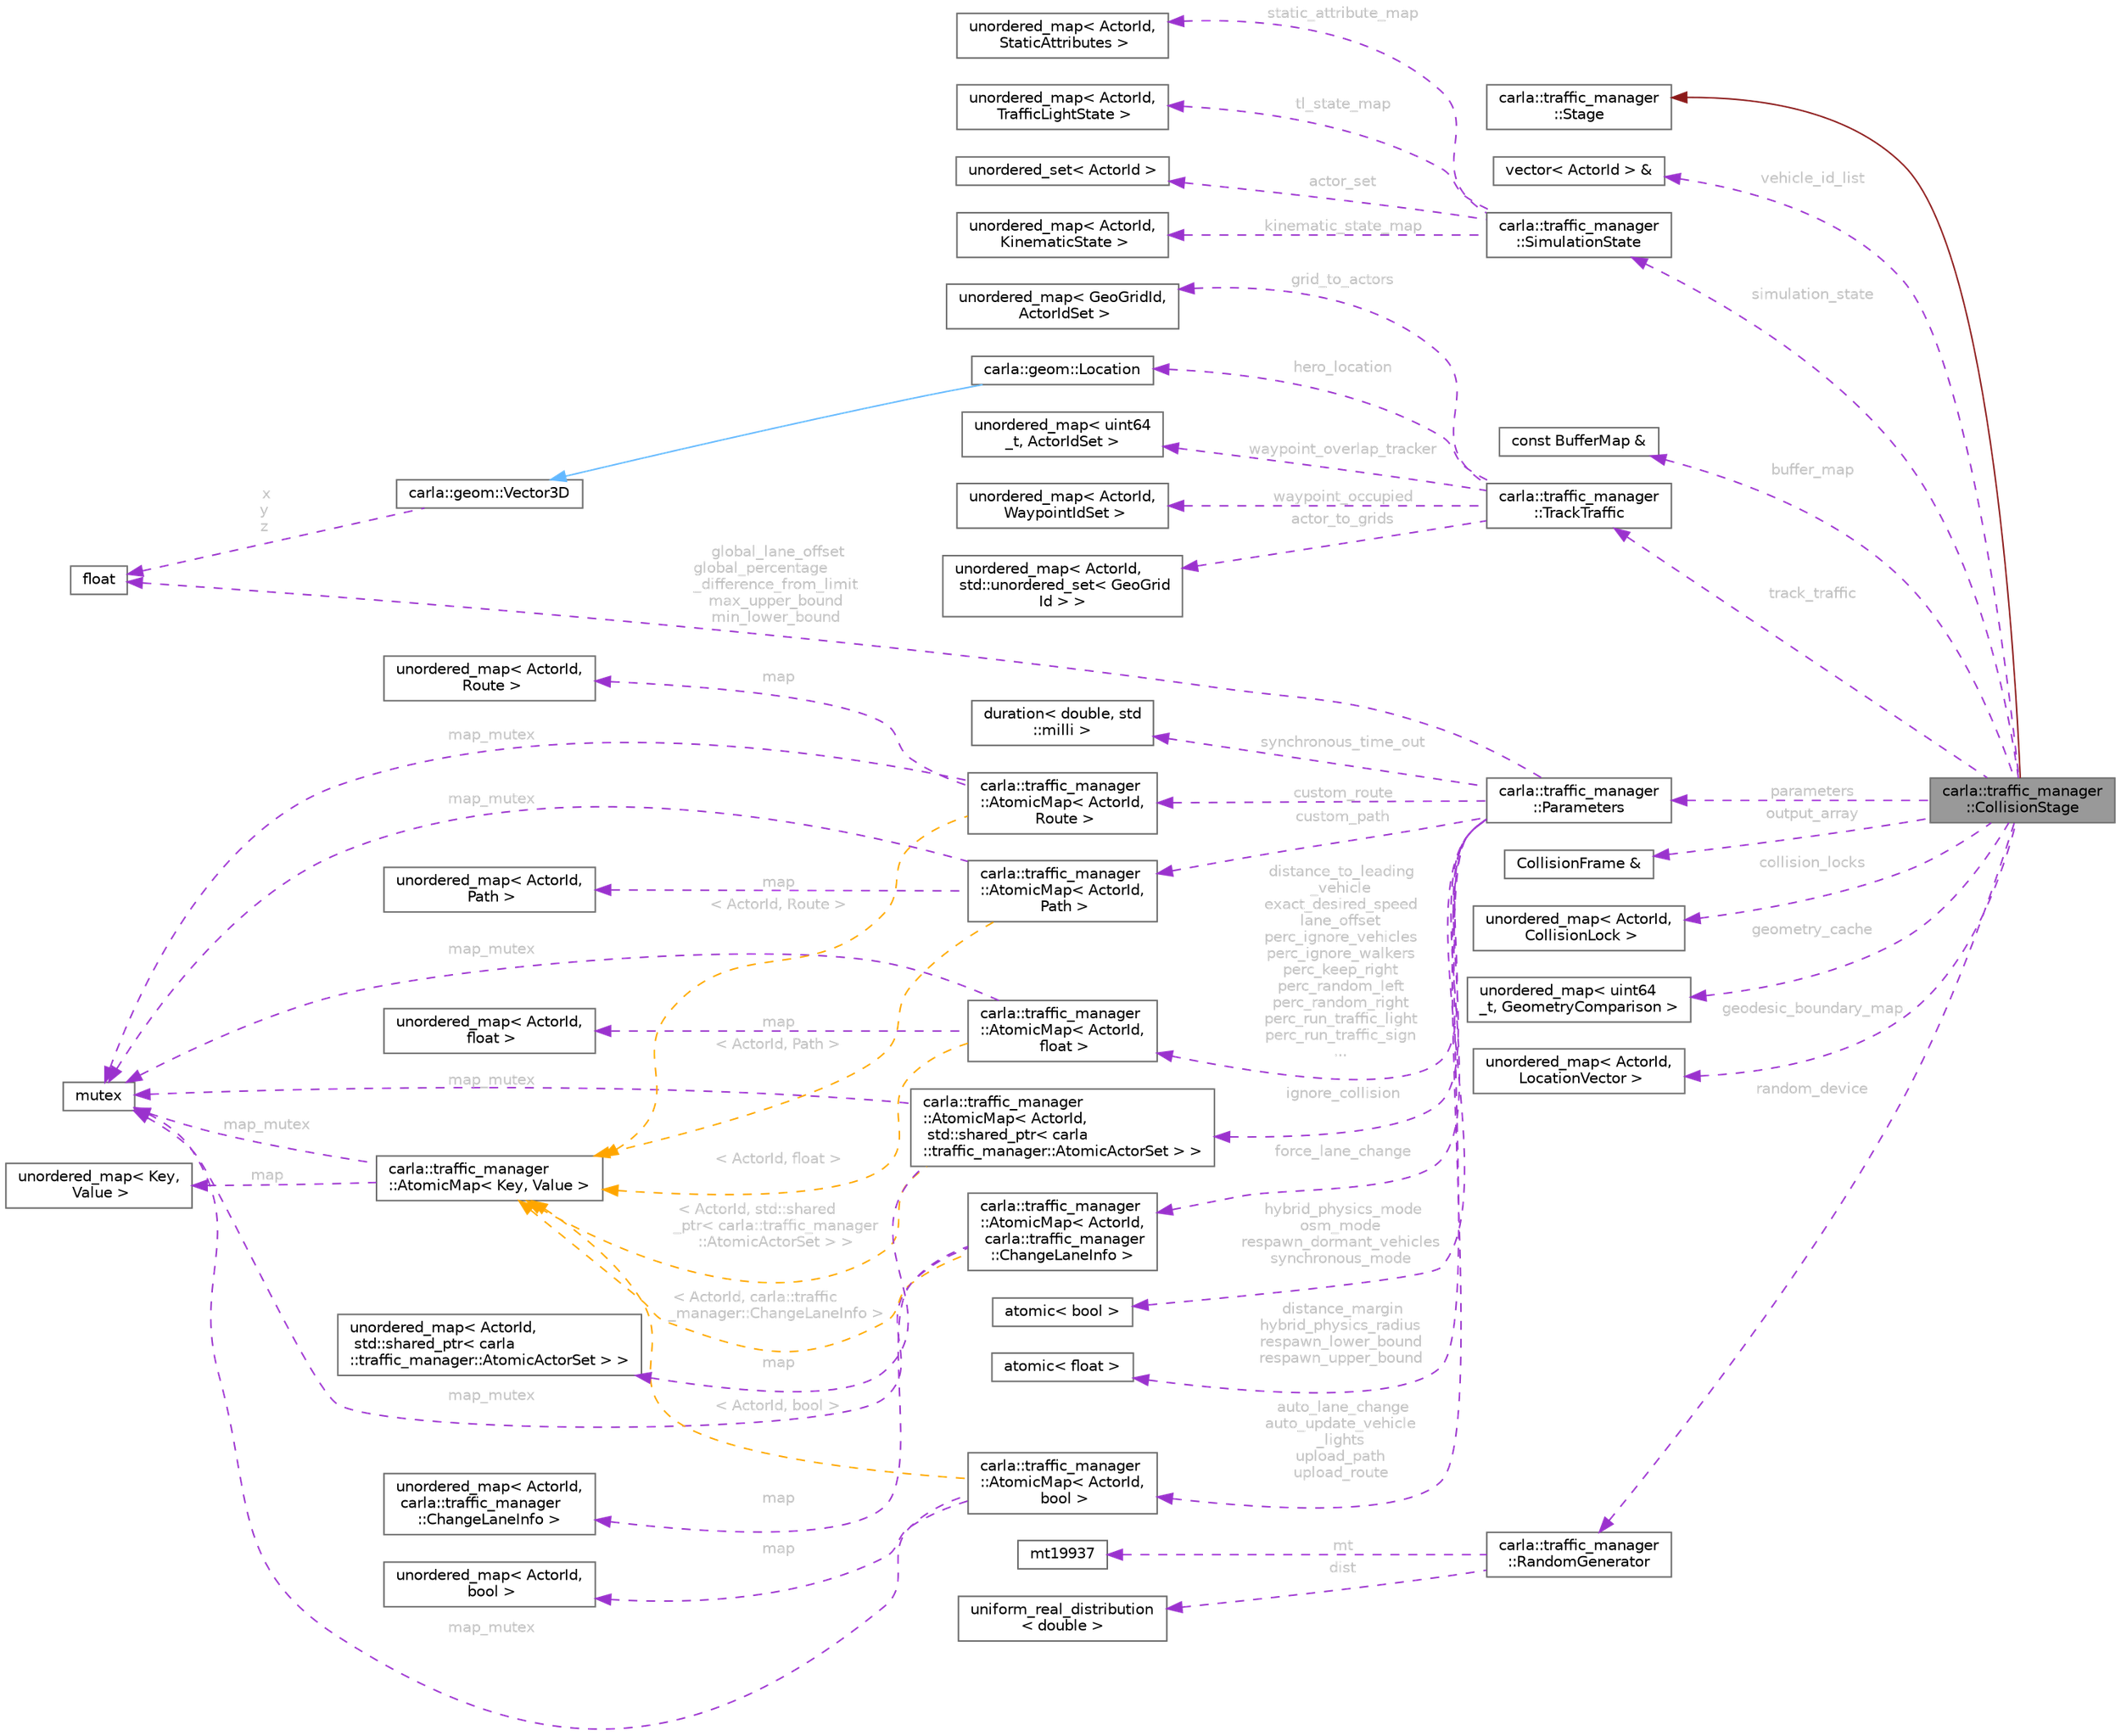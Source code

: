 digraph "carla::traffic_manager::CollisionStage"
{
 // INTERACTIVE_SVG=YES
 // LATEX_PDF_SIZE
  bgcolor="transparent";
  edge [fontname=Helvetica,fontsize=10,labelfontname=Helvetica,labelfontsize=10];
  node [fontname=Helvetica,fontsize=10,shape=box,height=0.2,width=0.4];
  rankdir="LR";
  Node1 [id="Node000001",label="carla::traffic_manager\l::CollisionStage",height=0.2,width=0.4,color="gray40", fillcolor="grey60", style="filled", fontcolor="black",tooltip="This class has functionality to detect potential collision with a nearby actor."];
  Node2 -> Node1 [id="edge1_Node000001_Node000002",dir="back",color="firebrick4",style="solid",tooltip=" "];
  Node2 [id="Node000002",label="carla::traffic_manager\l::Stage",height=0.2,width=0.4,color="gray40", fillcolor="white", style="filled",URL="$d2/dcf/classcarla_1_1traffic__manager_1_1Stage.html",tooltip="Stage type interface."];
  Node3 -> Node1 [id="edge2_Node000001_Node000003",dir="back",color="darkorchid3",style="dashed",tooltip=" ",label=" vehicle_id_list",fontcolor="grey" ];
  Node3 [id="Node000003",label="vector\< ActorId \> &",height=0.2,width=0.4,color="gray40", fillcolor="white", style="filled",tooltip=" "];
  Node4 -> Node1 [id="edge3_Node000001_Node000004",dir="back",color="darkorchid3",style="dashed",tooltip=" ",label=" simulation_state",fontcolor="grey" ];
  Node4 [id="Node000004",label="carla::traffic_manager\l::SimulationState",height=0.2,width=0.4,color="gray40", fillcolor="white", style="filled",URL="$d9/d2b/classcarla_1_1traffic__manager_1_1SimulationState.html",tooltip="This class holds the state of all the vehicles in the simlation."];
  Node5 -> Node4 [id="edge4_Node000004_Node000005",dir="back",color="darkorchid3",style="dashed",tooltip=" ",label=" actor_set",fontcolor="grey" ];
  Node5 [id="Node000005",label="unordered_set\< ActorId \>",height=0.2,width=0.4,color="gray40", fillcolor="white", style="filled",tooltip=" "];
  Node6 -> Node4 [id="edge5_Node000004_Node000006",dir="back",color="darkorchid3",style="dashed",tooltip=" ",label=" kinematic_state_map",fontcolor="grey" ];
  Node6 [id="Node000006",label="unordered_map\< ActorId,\l KinematicState \>",height=0.2,width=0.4,color="gray40", fillcolor="white", style="filled",tooltip=" "];
  Node7 -> Node4 [id="edge6_Node000004_Node000007",dir="back",color="darkorchid3",style="dashed",tooltip=" ",label=" static_attribute_map",fontcolor="grey" ];
  Node7 [id="Node000007",label="unordered_map\< ActorId,\l StaticAttributes \>",height=0.2,width=0.4,color="gray40", fillcolor="white", style="filled",tooltip=" "];
  Node8 -> Node4 [id="edge7_Node000004_Node000008",dir="back",color="darkorchid3",style="dashed",tooltip=" ",label=" tl_state_map",fontcolor="grey" ];
  Node8 [id="Node000008",label="unordered_map\< ActorId,\l TrafficLightState \>",height=0.2,width=0.4,color="gray40", fillcolor="white", style="filled",tooltip=" "];
  Node9 -> Node1 [id="edge8_Node000001_Node000009",dir="back",color="darkorchid3",style="dashed",tooltip=" ",label=" buffer_map",fontcolor="grey" ];
  Node9 [id="Node000009",label="const BufferMap &",height=0.2,width=0.4,color="gray40", fillcolor="white", style="filled",tooltip=" "];
  Node10 -> Node1 [id="edge9_Node000001_Node000010",dir="back",color="darkorchid3",style="dashed",tooltip=" ",label=" track_traffic",fontcolor="grey" ];
  Node10 [id="Node000010",label="carla::traffic_manager\l::TrackTraffic",height=0.2,width=0.4,color="gray40", fillcolor="white", style="filled",URL="$d2/d36/classcarla_1_1traffic__manager_1_1TrackTraffic.html",tooltip=" "];
  Node11 -> Node10 [id="edge10_Node000010_Node000011",dir="back",color="darkorchid3",style="dashed",tooltip=" ",label=" waypoint_overlap_tracker",fontcolor="grey" ];
  Node11 [id="Node000011",label="unordered_map\< uint64\l_t, ActorIdSet \>",height=0.2,width=0.4,color="gray40", fillcolor="white", style="filled",tooltip=" "];
  Node12 -> Node10 [id="edge11_Node000010_Node000012",dir="back",color="darkorchid3",style="dashed",tooltip=" ",label=" waypoint_occupied",fontcolor="grey" ];
  Node12 [id="Node000012",label="unordered_map\< ActorId,\l WaypointIdSet \>",height=0.2,width=0.4,color="gray40", fillcolor="white", style="filled",tooltip=" "];
  Node13 -> Node10 [id="edge12_Node000010_Node000013",dir="back",color="darkorchid3",style="dashed",tooltip=" ",label=" actor_to_grids",fontcolor="grey" ];
  Node13 [id="Node000013",label="unordered_map\< ActorId,\l std::unordered_set\< GeoGrid\lId \> \>",height=0.2,width=0.4,color="gray40", fillcolor="white", style="filled",tooltip=" "];
  Node14 -> Node10 [id="edge13_Node000010_Node000014",dir="back",color="darkorchid3",style="dashed",tooltip=" ",label=" grid_to_actors",fontcolor="grey" ];
  Node14 [id="Node000014",label="unordered_map\< GeoGridId,\l ActorIdSet \>",height=0.2,width=0.4,color="gray40", fillcolor="white", style="filled",tooltip=" "];
  Node15 -> Node10 [id="edge14_Node000010_Node000015",dir="back",color="darkorchid3",style="dashed",tooltip=" ",label=" hero_location",fontcolor="grey" ];
  Node15 [id="Node000015",label="carla::geom::Location",height=0.2,width=0.4,color="gray40", fillcolor="white", style="filled",URL="$de/d23/classcarla_1_1geom_1_1Location.html",tooltip=" "];
  Node16 -> Node15 [id="edge15_Node000015_Node000016",dir="back",color="steelblue1",style="solid",tooltip=" "];
  Node16 [id="Node000016",label="carla::geom::Vector3D",height=0.2,width=0.4,color="gray40", fillcolor="white", style="filled",URL="$d9/dfe/classcarla_1_1geom_1_1Vector3D.html",tooltip=" "];
  Node17 -> Node16 [id="edge16_Node000016_Node000017",dir="back",color="darkorchid3",style="dashed",tooltip=" ",label=" x\ny\nz",fontcolor="grey" ];
  Node17 [id="Node000017",label="float",height=0.2,width=0.4,color="gray40", fillcolor="white", style="filled",tooltip=" "];
  Node18 -> Node1 [id="edge17_Node000001_Node000018",dir="back",color="darkorchid3",style="dashed",tooltip=" ",label=" parameters",fontcolor="grey" ];
  Node18 [id="Node000018",label="carla::traffic_manager\l::Parameters",height=0.2,width=0.4,color="gray40", fillcolor="white", style="filled",URL="$d6/ddb/classcarla_1_1traffic__manager_1_1Parameters.html",tooltip=" "];
  Node19 -> Node18 [id="edge18_Node000018_Node000019",dir="back",color="darkorchid3",style="dashed",tooltip=" ",label=" distance_to_leading\l_vehicle\nexact_desired_speed\nlane_offset\nperc_ignore_vehicles\nperc_ignore_walkers\nperc_keep_right\nperc_random_left\nperc_random_right\nperc_run_traffic_light\nperc_run_traffic_sign\n...",fontcolor="grey" ];
  Node19 [id="Node000019",label="carla::traffic_manager\l::AtomicMap\< ActorId,\l float \>",height=0.2,width=0.4,color="gray40", fillcolor="white", style="filled",URL="$d7/d02/classcarla_1_1traffic__manager_1_1AtomicMap.html",tooltip=" "];
  Node20 -> Node19 [id="edge19_Node000019_Node000020",dir="back",color="darkorchid3",style="dashed",tooltip=" ",label=" map_mutex",fontcolor="grey" ];
  Node20 [id="Node000020",label="mutex",height=0.2,width=0.4,color="gray40", fillcolor="white", style="filled",tooltip=" "];
  Node21 -> Node19 [id="edge20_Node000019_Node000021",dir="back",color="darkorchid3",style="dashed",tooltip=" ",label=" map",fontcolor="grey" ];
  Node21 [id="Node000021",label="unordered_map\< ActorId,\l float \>",height=0.2,width=0.4,color="gray40", fillcolor="white", style="filled",tooltip=" "];
  Node22 -> Node19 [id="edge21_Node000019_Node000022",dir="back",color="orange",style="dashed",tooltip=" ",label=" \< ActorId, float \>",fontcolor="grey" ];
  Node22 [id="Node000022",label="carla::traffic_manager\l::AtomicMap\< Key, Value \>",height=0.2,width=0.4,color="gray40", fillcolor="white", style="filled",URL="$d7/d02/classcarla_1_1traffic__manager_1_1AtomicMap.html",tooltip=" "];
  Node20 -> Node22 [id="edge22_Node000022_Node000020",dir="back",color="darkorchid3",style="dashed",tooltip=" ",label=" map_mutex",fontcolor="grey" ];
  Node23 -> Node22 [id="edge23_Node000022_Node000023",dir="back",color="darkorchid3",style="dashed",tooltip=" ",label=" map",fontcolor="grey" ];
  Node23 [id="Node000023",label="unordered_map\< Key,\l Value \>",height=0.2,width=0.4,color="gray40", fillcolor="white", style="filled",tooltip=" "];
  Node17 -> Node18 [id="edge24_Node000018_Node000017",dir="back",color="darkorchid3",style="dashed",tooltip=" ",label=" global_lane_offset\nglobal_percentage\l_difference_from_limit\nmax_upper_bound\nmin_lower_bound",fontcolor="grey" ];
  Node24 -> Node18 [id="edge25_Node000018_Node000024",dir="back",color="darkorchid3",style="dashed",tooltip=" ",label=" ignore_collision",fontcolor="grey" ];
  Node24 [id="Node000024",label="carla::traffic_manager\l::AtomicMap\< ActorId,\l std::shared_ptr\< carla\l::traffic_manager::AtomicActorSet \> \>",height=0.2,width=0.4,color="gray40", fillcolor="white", style="filled",URL="$d7/d02/classcarla_1_1traffic__manager_1_1AtomicMap.html",tooltip=" "];
  Node20 -> Node24 [id="edge26_Node000024_Node000020",dir="back",color="darkorchid3",style="dashed",tooltip=" ",label=" map_mutex",fontcolor="grey" ];
  Node25 -> Node24 [id="edge27_Node000024_Node000025",dir="back",color="darkorchid3",style="dashed",tooltip=" ",label=" map",fontcolor="grey" ];
  Node25 [id="Node000025",label="unordered_map\< ActorId,\l std::shared_ptr\< carla\l::traffic_manager::AtomicActorSet \> \>",height=0.2,width=0.4,color="gray40", fillcolor="white", style="filled",URL="$de/d32/classstd_1_1unordered__map_3_01ActorId_00_01std_1_1shared__ptr_3_01carla_1_1traffic__manager_1_1AtomicActorSet_01_4_01_4.html",tooltip=" "];
  Node22 -> Node24 [id="edge28_Node000024_Node000022",dir="back",color="orange",style="dashed",tooltip=" ",label=" \< ActorId, std::shared\l_ptr\< carla::traffic_manager\l::AtomicActorSet \> \>",fontcolor="grey" ];
  Node26 -> Node18 [id="edge29_Node000018_Node000026",dir="back",color="darkorchid3",style="dashed",tooltip=" ",label=" force_lane_change",fontcolor="grey" ];
  Node26 [id="Node000026",label="carla::traffic_manager\l::AtomicMap\< ActorId,\l carla::traffic_manager\l::ChangeLaneInfo \>",height=0.2,width=0.4,color="gray40", fillcolor="white", style="filled",URL="$d7/d02/classcarla_1_1traffic__manager_1_1AtomicMap.html",tooltip=" "];
  Node20 -> Node26 [id="edge30_Node000026_Node000020",dir="back",color="darkorchid3",style="dashed",tooltip=" ",label=" map_mutex",fontcolor="grey" ];
  Node27 -> Node26 [id="edge31_Node000026_Node000027",dir="back",color="darkorchid3",style="dashed",tooltip=" ",label=" map",fontcolor="grey" ];
  Node27 [id="Node000027",label="unordered_map\< ActorId,\l carla::traffic_manager\l::ChangeLaneInfo \>",height=0.2,width=0.4,color="gray40", fillcolor="white", style="filled",URL="$d0/d56/classstd_1_1unordered__map_3_01ActorId_00_01carla_1_1traffic__manager_1_1ChangeLaneInfo_01_4.html",tooltip=" "];
  Node22 -> Node26 [id="edge32_Node000026_Node000022",dir="back",color="orange",style="dashed",tooltip=" ",label=" \< ActorId, carla::traffic\l_manager::ChangeLaneInfo \>",fontcolor="grey" ];
  Node28 -> Node18 [id="edge33_Node000018_Node000028",dir="back",color="darkorchid3",style="dashed",tooltip=" ",label=" auto_lane_change\nauto_update_vehicle\l_lights\nupload_path\nupload_route",fontcolor="grey" ];
  Node28 [id="Node000028",label="carla::traffic_manager\l::AtomicMap\< ActorId,\l bool \>",height=0.2,width=0.4,color="gray40", fillcolor="white", style="filled",URL="$d7/d02/classcarla_1_1traffic__manager_1_1AtomicMap.html",tooltip=" "];
  Node20 -> Node28 [id="edge34_Node000028_Node000020",dir="back",color="darkorchid3",style="dashed",tooltip=" ",label=" map_mutex",fontcolor="grey" ];
  Node29 -> Node28 [id="edge35_Node000028_Node000029",dir="back",color="darkorchid3",style="dashed",tooltip=" ",label=" map",fontcolor="grey" ];
  Node29 [id="Node000029",label="unordered_map\< ActorId,\l bool \>",height=0.2,width=0.4,color="gray40", fillcolor="white", style="filled",tooltip=" "];
  Node22 -> Node28 [id="edge36_Node000028_Node000022",dir="back",color="orange",style="dashed",tooltip=" ",label=" \< ActorId, bool \>",fontcolor="grey" ];
  Node30 -> Node18 [id="edge37_Node000018_Node000030",dir="back",color="darkorchid3",style="dashed",tooltip=" ",label=" hybrid_physics_mode\nosm_mode\nrespawn_dormant_vehicles\nsynchronous_mode",fontcolor="grey" ];
  Node30 [id="Node000030",label="atomic\< bool \>",height=0.2,width=0.4,color="gray40", fillcolor="white", style="filled",tooltip=" "];
  Node31 -> Node18 [id="edge38_Node000018_Node000031",dir="back",color="darkorchid3",style="dashed",tooltip=" ",label=" distance_margin\nhybrid_physics_radius\nrespawn_lower_bound\nrespawn_upper_bound",fontcolor="grey" ];
  Node31 [id="Node000031",label="atomic\< float \>",height=0.2,width=0.4,color="gray40", fillcolor="white", style="filled",tooltip=" "];
  Node32 -> Node18 [id="edge39_Node000018_Node000032",dir="back",color="darkorchid3",style="dashed",tooltip=" ",label=" custom_path",fontcolor="grey" ];
  Node32 [id="Node000032",label="carla::traffic_manager\l::AtomicMap\< ActorId,\l Path \>",height=0.2,width=0.4,color="gray40", fillcolor="white", style="filled",URL="$d7/d02/classcarla_1_1traffic__manager_1_1AtomicMap.html",tooltip=" "];
  Node20 -> Node32 [id="edge40_Node000032_Node000020",dir="back",color="darkorchid3",style="dashed",tooltip=" ",label=" map_mutex",fontcolor="grey" ];
  Node33 -> Node32 [id="edge41_Node000032_Node000033",dir="back",color="darkorchid3",style="dashed",tooltip=" ",label=" map",fontcolor="grey" ];
  Node33 [id="Node000033",label="unordered_map\< ActorId,\l Path \>",height=0.2,width=0.4,color="gray40", fillcolor="white", style="filled",URL="$d8/d9c/classstd_1_1unordered__map_3_01ActorId_00_01Path_01_4.html",tooltip=" "];
  Node22 -> Node32 [id="edge42_Node000032_Node000022",dir="back",color="orange",style="dashed",tooltip=" ",label=" \< ActorId, Path \>",fontcolor="grey" ];
  Node34 -> Node18 [id="edge43_Node000018_Node000034",dir="back",color="darkorchid3",style="dashed",tooltip=" ",label=" custom_route",fontcolor="grey" ];
  Node34 [id="Node000034",label="carla::traffic_manager\l::AtomicMap\< ActorId,\l Route \>",height=0.2,width=0.4,color="gray40", fillcolor="white", style="filled",URL="$d7/d02/classcarla_1_1traffic__manager_1_1AtomicMap.html",tooltip=" "];
  Node20 -> Node34 [id="edge44_Node000034_Node000020",dir="back",color="darkorchid3",style="dashed",tooltip=" ",label=" map_mutex",fontcolor="grey" ];
  Node35 -> Node34 [id="edge45_Node000034_Node000035",dir="back",color="darkorchid3",style="dashed",tooltip=" ",label=" map",fontcolor="grey" ];
  Node35 [id="Node000035",label="unordered_map\< ActorId,\l Route \>",height=0.2,width=0.4,color="gray40", fillcolor="white", style="filled",URL="$df/d73/classstd_1_1unordered__map_3_01ActorId_00_01Route_01_4.html",tooltip=" "];
  Node22 -> Node34 [id="edge46_Node000034_Node000022",dir="back",color="orange",style="dashed",tooltip=" ",label=" \< ActorId, Route \>",fontcolor="grey" ];
  Node36 -> Node18 [id="edge47_Node000018_Node000036",dir="back",color="darkorchid3",style="dashed",tooltip=" ",label=" synchronous_time_out",fontcolor="grey" ];
  Node36 [id="Node000036",label="duration\< double, std\l::milli \>",height=0.2,width=0.4,color="gray40", fillcolor="white", style="filled",tooltip=" "];
  Node37 -> Node1 [id="edge48_Node000001_Node000037",dir="back",color="darkorchid3",style="dashed",tooltip=" ",label=" output_array",fontcolor="grey" ];
  Node37 [id="Node000037",label="CollisionFrame &",height=0.2,width=0.4,color="gray40", fillcolor="white", style="filled",tooltip=" "];
  Node38 -> Node1 [id="edge49_Node000001_Node000038",dir="back",color="darkorchid3",style="dashed",tooltip=" ",label=" collision_locks",fontcolor="grey" ];
  Node38 [id="Node000038",label="unordered_map\< ActorId,\l CollisionLock \>",height=0.2,width=0.4,color="gray40", fillcolor="white", style="filled",tooltip=" "];
  Node39 -> Node1 [id="edge50_Node000001_Node000039",dir="back",color="darkorchid3",style="dashed",tooltip=" ",label=" geometry_cache",fontcolor="grey" ];
  Node39 [id="Node000039",label="unordered_map\< uint64\l_t, GeometryComparison \>",height=0.2,width=0.4,color="gray40", fillcolor="white", style="filled",tooltip=" "];
  Node40 -> Node1 [id="edge51_Node000001_Node000040",dir="back",color="darkorchid3",style="dashed",tooltip=" ",label=" geodesic_boundary_map",fontcolor="grey" ];
  Node40 [id="Node000040",label="unordered_map\< ActorId,\l LocationVector \>",height=0.2,width=0.4,color="gray40", fillcolor="white", style="filled",tooltip=" "];
  Node41 -> Node1 [id="edge52_Node000001_Node000041",dir="back",color="darkorchid3",style="dashed",tooltip=" ",label=" random_device",fontcolor="grey" ];
  Node41 [id="Node000041",label="carla::traffic_manager\l::RandomGenerator",height=0.2,width=0.4,color="gray40", fillcolor="white", style="filled",URL="$d2/df0/classcarla_1_1traffic__manager_1_1RandomGenerator.html",tooltip=" "];
  Node42 -> Node41 [id="edge53_Node000041_Node000042",dir="back",color="darkorchid3",style="dashed",tooltip=" ",label=" mt",fontcolor="grey" ];
  Node42 [id="Node000042",label="mt19937",height=0.2,width=0.4,color="gray40", fillcolor="white", style="filled",tooltip=" "];
  Node43 -> Node41 [id="edge54_Node000041_Node000043",dir="back",color="darkorchid3",style="dashed",tooltip=" ",label=" dist",fontcolor="grey" ];
  Node43 [id="Node000043",label="uniform_real_distribution\l\< double \>",height=0.2,width=0.4,color="gray40", fillcolor="white", style="filled",tooltip=" "];
}

